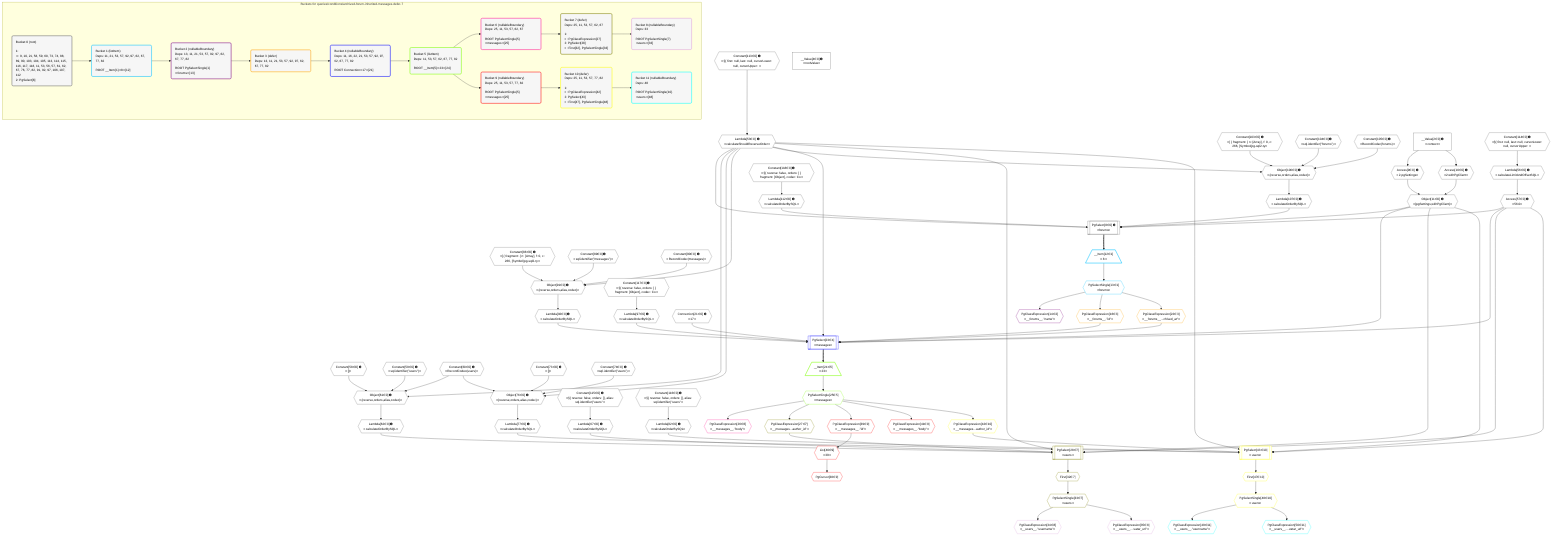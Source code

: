 %%{init: {'themeVariables': { 'fontSize': '12px'}}}%%
graph TD
    classDef path fill:#eee,stroke:#000,color:#000
    classDef plan fill:#fff,stroke-width:1px,color:#000
    classDef itemplan fill:#fff,stroke-width:2px,color:#000
    classDef unbatchedplan fill:#dff,stroke-width:1px,color:#000
    classDef sideeffectplan fill:#fcc,stroke-width:2px,color:#000
    classDef bucket fill:#f6f6f6,color:#000,stroke-width:2px,text-align:left


    %% plan dependencies
    PgSelect8[["PgSelect[8∈0] ➊<br />ᐸforumsᐳ"]]:::plan
    Object11{{"Object[11∈0] ➊<br />ᐸ{pgSettings,withPgClient}ᐳ"}}:::plan
    Lambda53{{"Lambda[53∈0] ➊<br />ᐸcalculateShouldReverseOrderᐳ"}}:::plan
    Access57{{"Access[57∈0] ➊<br />ᐸ56.0ᐳ"}}:::plan
    Lambda107{{"Lambda[107∈0] ➊<br />ᐸcalculateOrderBySQLᐳ"}}:::plan
    Lambda112{{"Lambda[112∈0] ➊<br />ᐸcalculateOrderBySQLᐳ"}}:::plan
    Object11 & Lambda53 & Access57 & Lambda107 & Lambda112 --> PgSelect8
    Object61{{"Object[61∈0] ➊<br />ᐸ{reverse,orders,alias,codec}ᐳ"}}:::plan
    Constant58{{"Constant[58∈0] ➊<br />ᐸ[]ᐳ"}}:::plan
    Constant59{{"Constant[59∈0] ➊<br />ᐸsql.identifier(”users”)ᐳ"}}:::plan
    Constant60{{"Constant[60∈0] ➊<br />ᐸRecordCodec(users)ᐳ"}}:::plan
    Lambda53 & Constant58 & Constant59 & Constant60 --> Object61
    Object76{{"Object[76∈0] ➊<br />ᐸ{reverse,orders,alias,codec}ᐳ"}}:::plan
    Constant73{{"Constant[73∈0] ➊<br />ᐸ[]ᐳ"}}:::plan
    Constant74{{"Constant[74∈0] ➊<br />ᐸsql.identifier(”users”)ᐳ"}}:::plan
    Lambda53 & Constant73 & Constant74 & Constant60 --> Object76
    Object91{{"Object[91∈0] ➊<br />ᐸ{reverse,orders,alias,codec}ᐳ"}}:::plan
    Constant88{{"Constant[88∈0] ➊<br />ᐸ[ { fragment: { n: [Array], f: 0, c: 266, [Symbol(pg-sql2-tyᐳ"}}:::plan
    Constant89{{"Constant[89∈0] ➊<br />ᐸsql.identifier(”messages”)ᐳ"}}:::plan
    Constant90{{"Constant[90∈0] ➊<br />ᐸRecordCodec(messages)ᐳ"}}:::plan
    Lambda53 & Constant88 & Constant89 & Constant90 --> Object91
    Object106{{"Object[106∈0] ➊<br />ᐸ{reverse,orders,alias,codec}ᐳ"}}:::plan
    Constant103{{"Constant[103∈0] ➊<br />ᐸ[ { fragment: { n: [Array], f: 0, c: 266, [Symbol(pg-sql2-tyᐳ"}}:::plan
    Constant104{{"Constant[104∈0] ➊<br />ᐸsql.identifier(”forums”)ᐳ"}}:::plan
    Constant105{{"Constant[105∈0] ➊<br />ᐸRecordCodec(forums)ᐳ"}}:::plan
    Lambda53 & Constant103 & Constant104 & Constant105 --> Object106
    Access9{{"Access[9∈0] ➊<br />ᐸ2.pgSettingsᐳ"}}:::plan
    Access10{{"Access[10∈0] ➊<br />ᐸ2.withPgClientᐳ"}}:::plan
    Access9 & Access10 --> Object11
    __Value2["__Value[2∈0] ➊<br />ᐸcontextᐳ"]:::plan
    __Value2 --> Access9
    __Value2 --> Access10
    Constant113{{"Constant[113∈0] ➊<br />ᐸ§{ first: null, last: null, cursorLower: null, cursorUpper: ᐳ"}}:::plan
    Constant113 --> Lambda53
    Lambda56{{"Lambda[56∈0] ➊<br />ᐸcalculateLimitAndOffsetSQLᐳ"}}:::plan
    Constant114{{"Constant[114∈0] ➊<br />ᐸ§{ first: null, last: null, cursorLower: null, cursorUpper: ᐳ"}}:::plan
    Constant114 --> Lambda56
    Lambda56 --> Access57
    Lambda62{{"Lambda[62∈0] ➊<br />ᐸcalculateOrderBySQLᐳ"}}:::plan
    Object61 --> Lambda62
    Lambda67{{"Lambda[67∈0] ➊<br />ᐸcalculateOrderBySQLᐳ"}}:::plan
    Constant115{{"Constant[115∈0] ➊<br />ᐸ§{ reverse: false, orders: [], alias: sql.identifier(”users”ᐳ"}}:::plan
    Constant115 --> Lambda67
    Lambda77{{"Lambda[77∈0] ➊<br />ᐸcalculateOrderBySQLᐳ"}}:::plan
    Object76 --> Lambda77
    Lambda82{{"Lambda[82∈0] ➊<br />ᐸcalculateOrderBySQLᐳ"}}:::plan
    Constant116{{"Constant[116∈0] ➊<br />ᐸ§{ reverse: false, orders: [], alias: sql.identifier(”users”ᐳ"}}:::plan
    Constant116 --> Lambda82
    Lambda92{{"Lambda[92∈0] ➊<br />ᐸcalculateOrderBySQLᐳ"}}:::plan
    Object91 --> Lambda92
    Lambda97{{"Lambda[97∈0] ➊<br />ᐸcalculateOrderBySQLᐳ"}}:::plan
    Constant117{{"Constant[117∈0] ➊<br />ᐸ§{ reverse: false, orders: [ { fragment: [Object], codec: Coᐳ"}}:::plan
    Constant117 --> Lambda97
    Object106 --> Lambda107
    Constant118{{"Constant[118∈0] ➊<br />ᐸ§{ reverse: false, orders: [ { fragment: [Object], codec: Coᐳ"}}:::plan
    Constant118 --> Lambda112
    __Value4["__Value[4∈0] ➊<br />ᐸrootValueᐳ"]:::plan
    Connection21{{"Connection[21∈0] ➊<br />ᐸ17ᐳ"}}:::plan
    __Item12[/"__Item[12∈1]<br />ᐸ8ᐳ"\]:::itemplan
    PgSelect8 ==> __Item12
    PgSelectSingle13{{"PgSelectSingle[13∈1]<br />ᐸforumsᐳ"}}:::plan
    __Item12 --> PgSelectSingle13
    PgClassExpression14{{"PgClassExpression[14∈2]<br />ᐸ__forums__.”name”ᐳ"}}:::plan
    PgSelectSingle13 --> PgClassExpression14
    PgClassExpression16{{"PgClassExpression[16∈3]<br />ᐸ__forums__.”id”ᐳ"}}:::plan
    PgSelectSingle13 --> PgClassExpression16
    PgClassExpression22{{"PgClassExpression[22∈3]<br />ᐸ__forums__...chived_at”ᐳ"}}:::plan
    PgSelectSingle13 --> PgClassExpression22
    PgSelect23[["PgSelect[23∈4]<br />ᐸmessagesᐳ"]]:::plan
    Object11 & PgClassExpression16 & PgClassExpression22 & Connection21 & Lambda53 & Access57 & Lambda92 & Lambda97 --> PgSelect23
    __Item24[/"__Item[24∈5]<br />ᐸ23ᐳ"\]:::itemplan
    PgSelect23 ==> __Item24
    PgSelectSingle25{{"PgSelectSingle[25∈5]<br />ᐸmessagesᐳ"}}:::plan
    __Item24 --> PgSelectSingle25
    PgClassExpression26{{"PgClassExpression[26∈6]<br />ᐸ__messages__.”body”ᐳ"}}:::plan
    PgSelectSingle25 --> PgClassExpression26
    PgSelect28[["PgSelect[28∈7]<br />ᐸusersᐳ"]]:::plan
    PgClassExpression27{{"PgClassExpression[27∈7]<br />ᐸ__messages...author_id”ᐳ"}}:::plan
    Object11 & PgClassExpression27 & Lambda53 & Access57 & Lambda62 & Lambda67 --> PgSelect28
    PgSelectSingle25 --> PgClassExpression27
    First32{{"First[32∈7]"}}:::plan
    PgSelect28 --> First32
    PgSelectSingle33{{"PgSelectSingle[33∈7]<br />ᐸusersᐳ"}}:::plan
    First32 --> PgSelectSingle33
    PgClassExpression34{{"PgClassExpression[34∈8]<br />ᐸ__users__.”username”ᐳ"}}:::plan
    PgSelectSingle33 --> PgClassExpression34
    PgClassExpression35{{"PgClassExpression[35∈8]<br />ᐸ__users__....vatar_url”ᐳ"}}:::plan
    PgSelectSingle33 --> PgClassExpression35
    PgCursor38{{"PgCursor[38∈9]"}}:::plan
    List40{{"List[40∈9]<br />ᐸ39ᐳ"}}:::plan
    List40 --> PgCursor38
    PgClassExpression39{{"PgClassExpression[39∈9]<br />ᐸ__messages__.”id”ᐳ"}}:::plan
    PgSelectSingle25 --> PgClassExpression39
    PgClassExpression39 --> List40
    PgClassExpression41{{"PgClassExpression[41∈9]<br />ᐸ__messages__.”body”ᐳ"}}:::plan
    PgSelectSingle25 --> PgClassExpression41
    PgSelect43[["PgSelect[43∈10]<br />ᐸusersᐳ"]]:::plan
    PgClassExpression42{{"PgClassExpression[42∈10]<br />ᐸ__messages...author_id”ᐳ"}}:::plan
    Object11 & PgClassExpression42 & Lambda53 & Access57 & Lambda77 & Lambda82 --> PgSelect43
    PgSelectSingle25 --> PgClassExpression42
    First47{{"First[47∈10]"}}:::plan
    PgSelect43 --> First47
    PgSelectSingle48{{"PgSelectSingle[48∈10]<br />ᐸusersᐳ"}}:::plan
    First47 --> PgSelectSingle48
    PgClassExpression49{{"PgClassExpression[49∈11]<br />ᐸ__users__.”username”ᐳ"}}:::plan
    PgSelectSingle48 --> PgClassExpression49
    PgClassExpression50{{"PgClassExpression[50∈11]<br />ᐸ__users__....vatar_url”ᐳ"}}:::plan
    PgSelectSingle48 --> PgClassExpression50

    %% define steps

    subgraph "Buckets for queries/conditions/archived-forum-inherited-messages.defer-7"
    Bucket0("Bucket 0 (root)<br /><br />1: <br />ᐳ: 9, 10, 21, 58, 59, 60, 73, 74, 88, 89, 90, 103, 104, 105, 113, 114, 115, 116, 117, 118, 11, 53, 56, 57, 61, 62, 67, 76, 77, 82, 91, 92, 97, 106, 107, 112<br />2: PgSelect[8]"):::bucket
    classDef bucket0 stroke:#696969
    class Bucket0,__Value2,__Value4,PgSelect8,Access9,Access10,Object11,Connection21,Lambda53,Lambda56,Access57,Constant58,Constant59,Constant60,Object61,Lambda62,Lambda67,Constant73,Constant74,Object76,Lambda77,Lambda82,Constant88,Constant89,Constant90,Object91,Lambda92,Lambda97,Constant103,Constant104,Constant105,Object106,Lambda107,Lambda112,Constant113,Constant114,Constant115,Constant116,Constant117,Constant118 bucket0
    Bucket1("Bucket 1 (listItem)<br />Deps: 11, 21, 53, 57, 92, 97, 62, 67, 77, 82<br /><br />ROOT __Item{1}ᐸ8ᐳ[12]"):::bucket
    classDef bucket1 stroke:#00bfff
    class Bucket1,__Item12,PgSelectSingle13 bucket1
    Bucket2("Bucket 2 (nullableBoundary)<br />Deps: 13, 11, 21, 53, 57, 92, 97, 62, 67, 77, 82<br /><br />ROOT PgSelectSingle{1}ᐸforumsᐳ[13]"):::bucket
    classDef bucket2 stroke:#7f007f
    class Bucket2,PgClassExpression14 bucket2
    Bucket3("Bucket 3 (defer)<br />Deps: 13, 11, 21, 53, 57, 92, 97, 62, 67, 77, 82"):::bucket
    classDef bucket3 stroke:#ffa500
    class Bucket3,PgClassExpression16,PgClassExpression22 bucket3
    Bucket4("Bucket 4 (nullableBoundary)<br />Deps: 11, 16, 22, 21, 53, 57, 92, 97, 62, 67, 77, 82<br /><br />ROOT Connectionᐸ17ᐳ[21]"):::bucket
    classDef bucket4 stroke:#0000ff
    class Bucket4,PgSelect23 bucket4
    Bucket5("Bucket 5 (listItem)<br />Deps: 11, 53, 57, 62, 67, 77, 82<br /><br />ROOT __Item{5}ᐸ23ᐳ[24]"):::bucket
    classDef bucket5 stroke:#7fff00
    class Bucket5,__Item24,PgSelectSingle25 bucket5
    Bucket6("Bucket 6 (nullableBoundary)<br />Deps: 25, 11, 53, 57, 62, 67<br /><br />ROOT PgSelectSingle{5}ᐸmessagesᐳ[25]"):::bucket
    classDef bucket6 stroke:#ff1493
    class Bucket6,PgClassExpression26 bucket6
    Bucket7("Bucket 7 (defer)<br />Deps: 25, 11, 53, 57, 62, 67<br /><br />1: <br />ᐳ: PgClassExpression[27]<br />2: PgSelect[28]<br />ᐳ: First[32], PgSelectSingle[33]"):::bucket
    classDef bucket7 stroke:#808000
    class Bucket7,PgClassExpression27,PgSelect28,First32,PgSelectSingle33 bucket7
    Bucket8("Bucket 8 (nullableBoundary)<br />Deps: 33<br /><br />ROOT PgSelectSingle{7}ᐸusersᐳ[33]"):::bucket
    classDef bucket8 stroke:#dda0dd
    class Bucket8,PgClassExpression34,PgClassExpression35 bucket8
    Bucket9("Bucket 9 (nullableBoundary)<br />Deps: 25, 11, 53, 57, 77, 82<br /><br />ROOT PgSelectSingle{5}ᐸmessagesᐳ[25]"):::bucket
    classDef bucket9 stroke:#ff0000
    class Bucket9,PgCursor38,PgClassExpression39,List40,PgClassExpression41 bucket9
    Bucket10("Bucket 10 (defer)<br />Deps: 25, 11, 53, 57, 77, 82<br /><br />1: <br />ᐳ: PgClassExpression[42]<br />2: PgSelect[43]<br />ᐳ: First[47], PgSelectSingle[48]"):::bucket
    classDef bucket10 stroke:#ffff00
    class Bucket10,PgClassExpression42,PgSelect43,First47,PgSelectSingle48 bucket10
    Bucket11("Bucket 11 (nullableBoundary)<br />Deps: 48<br /><br />ROOT PgSelectSingle{10}ᐸusersᐳ[48]"):::bucket
    classDef bucket11 stroke:#00ffff
    class Bucket11,PgClassExpression49,PgClassExpression50 bucket11
    Bucket0 --> Bucket1
    Bucket1 --> Bucket2
    Bucket2 --> Bucket3
    Bucket3 --> Bucket4
    Bucket4 --> Bucket5
    Bucket5 --> Bucket6 & Bucket9
    Bucket6 --> Bucket7
    Bucket7 --> Bucket8
    Bucket9 --> Bucket10
    Bucket10 --> Bucket11
    end